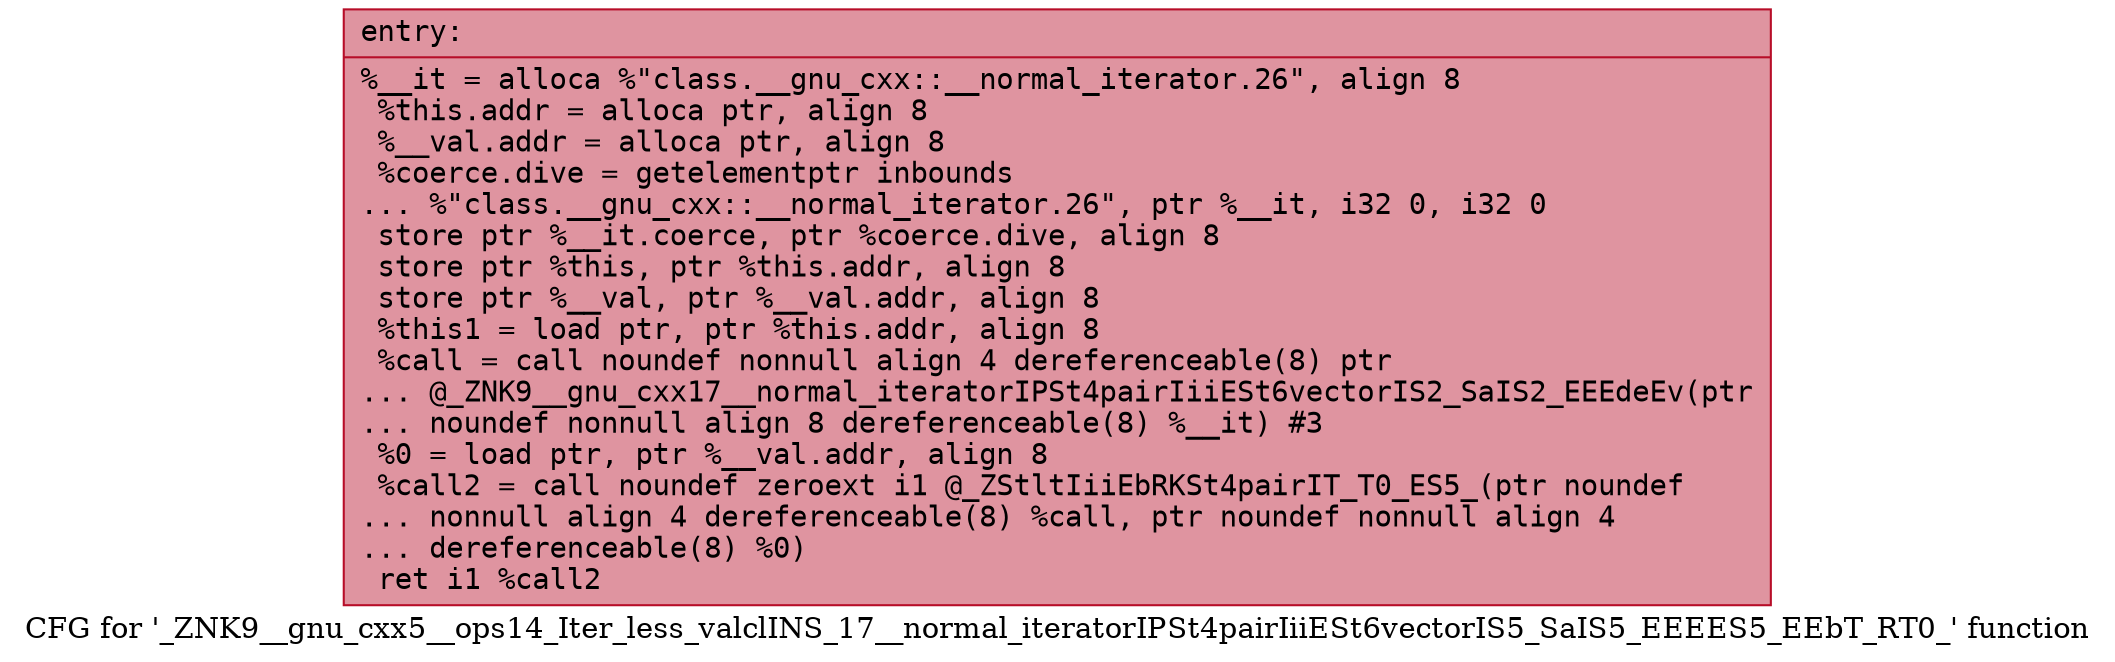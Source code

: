 digraph "CFG for '_ZNK9__gnu_cxx5__ops14_Iter_less_valclINS_17__normal_iteratorIPSt4pairIiiESt6vectorIS5_SaIS5_EEEES5_EEbT_RT0_' function" {
	label="CFG for '_ZNK9__gnu_cxx5__ops14_Iter_less_valclINS_17__normal_iteratorIPSt4pairIiiESt6vectorIS5_SaIS5_EEEES5_EEbT_RT0_' function";

	Node0x56307d753580 [shape=record,color="#b70d28ff", style=filled, fillcolor="#b70d2870" fontname="Courier",label="{entry:\l|  %__it = alloca %\"class.__gnu_cxx::__normal_iterator.26\", align 8\l  %this.addr = alloca ptr, align 8\l  %__val.addr = alloca ptr, align 8\l  %coerce.dive = getelementptr inbounds\l... %\"class.__gnu_cxx::__normal_iterator.26\", ptr %__it, i32 0, i32 0\l  store ptr %__it.coerce, ptr %coerce.dive, align 8\l  store ptr %this, ptr %this.addr, align 8\l  store ptr %__val, ptr %__val.addr, align 8\l  %this1 = load ptr, ptr %this.addr, align 8\l  %call = call noundef nonnull align 4 dereferenceable(8) ptr\l... @_ZNK9__gnu_cxx17__normal_iteratorIPSt4pairIiiESt6vectorIS2_SaIS2_EEEdeEv(ptr\l... noundef nonnull align 8 dereferenceable(8) %__it) #3\l  %0 = load ptr, ptr %__val.addr, align 8\l  %call2 = call noundef zeroext i1 @_ZStltIiiEbRKSt4pairIT_T0_ES5_(ptr noundef\l... nonnull align 4 dereferenceable(8) %call, ptr noundef nonnull align 4\l... dereferenceable(8) %0)\l  ret i1 %call2\l}"];
}
